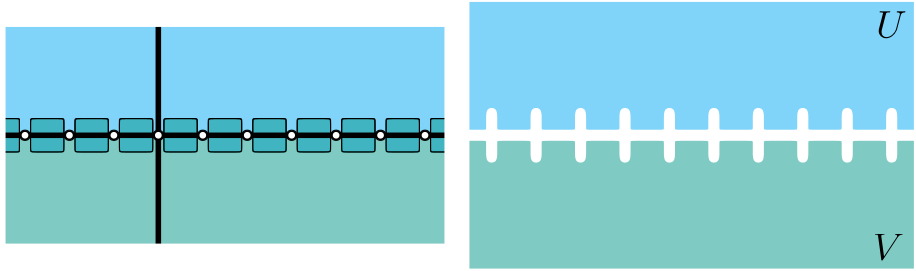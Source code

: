 <?xml version="1.0"?>
<!DOCTYPE ipe SYSTEM "ipe.dtd">
<ipe version="70218" creator="Ipe 7.2.28">
<info created="D:20130508105557" modified="D:20240327093218"/>
<ipestyle name="tungsteno">
<symbol name="arrow/arc(spx)">
<path stroke="sym-stroke" fill="sym-stroke" pen="sym-pen">
0 0 m
-1 0.333 l
-1 -0.333 l
h
</path>
</symbol>
<symbol name="arrow/farc(spx)">
<path stroke="sym-stroke" fill="white" pen="sym-pen">
0 0 m
-1 0.333 l
-1 -0.333 l
h
</path>
</symbol>
<symbol name="arrow/ptarc(spx)">
<path stroke="sym-stroke" fill="sym-stroke" pen="sym-pen">
0 0 m
-1 0.333 l
-0.8 0 l
-1 -0.333 l
h
</path>
</symbol>
<symbol name="arrow/fptarc(spx)">
<path stroke="sym-stroke" fill="white" pen="sym-pen">
0 0 m
-1 0.333 l
-0.8 0 l
-1 -0.333 l
h
</path>
</symbol>
<symbol name="mark/circle(sx)" transformations="translations">
<path fill="sym-stroke">
0.6 0 0 0.6 0 0 e
0.4 0 0 0.4 0 0 e
</path>
</symbol>
<symbol name="mark/disk(sx)" transformations="translations">
<path fill="sym-stroke">
0.6 0 0 0.6 0 0 e
</path>
</symbol>
<symbol name="mark/fdisk(sfx)" transformations="translations">
<group>
<path fill="sym-fill">
0.5 0 0 0.5 0 0 e
</path>
<path fill="sym-stroke" fillrule="eofill">
0.6 0 0 0.6 0 0 e
0.4 0 0 0.4 0 0 e
</path>
</group>
</symbol>
<symbol name="mark/box(sx)" transformations="translations">
<path fill="sym-stroke" fillrule="eofill">
-0.6 -0.6 m
0.6 -0.6 l
0.6 0.6 l
-0.6 0.6 l
h
-0.4 -0.4 m
0.4 -0.4 l
0.4 0.4 l
-0.4 0.4 l
h
</path>
</symbol>
<symbol name="mark/square(sx)" transformations="translations">
<path fill="sym-stroke">
-0.6 -0.6 m
0.6 -0.6 l
0.6 0.6 l
-0.6 0.6 l
h
</path>
</symbol>
<symbol name="mark/fsquare(sfx)" transformations="translations">
<group>
<path fill="sym-fill">
-0.5 -0.5 m
0.5 -0.5 l
0.5 0.5 l
-0.5 0.5 l
h
</path>
<path fill="sym-stroke" fillrule="eofill">
-0.6 -0.6 m
0.6 -0.6 l
0.6 0.6 l
-0.6 0.6 l
h
-0.4 -0.4 m
0.4 -0.4 l
0.4 0.4 l
-0.4 0.4 l
h
</path>
</group>
</symbol>
<symbol name="mark/cross(sx)" transformations="translations">
<group>
<path fill="sym-stroke">
-0.43 -0.57 m
0.57 0.43 l
0.43 0.57 l
-0.57 -0.43 l
h
</path>
<path fill="sym-stroke">
-0.43 0.57 m
0.57 -0.43 l
0.43 -0.57 l
-0.57 0.43 l
h
</path>
</group>
</symbol>
<symbol name="arrow/fnormal(spx)">
<path stroke="sym-stroke" fill="white" pen="sym-pen">
0 0 m
-1 0.333 l
-1 -0.333 l
h
</path>
</symbol>
<symbol name="arrow/pointed(spx)">
<path stroke="sym-stroke" fill="sym-stroke" pen="sym-pen">
0 0 m
-1 0.333 l
-0.8 0 l
-1 -0.333 l
h
</path>
</symbol>
<symbol name="arrow/fpointed(spx)">
<path stroke="sym-stroke" fill="white" pen="sym-pen">
0 0 m
-1 0.333 l
-0.8 0 l
-1 -0.333 l
h
</path>
</symbol>
<symbol name="arrow/linear(spx)">
<path stroke="sym-stroke" pen="sym-pen">
-1 0.333 m
0 0 l
-1 -0.333 l
</path>
</symbol>
<symbol name="arrow/fdouble(spx)">
<path stroke="sym-stroke" fill="white" pen="sym-pen">
0 0 m
-1 0.333 l
-1 -0.333 l
h
-1 0 m
-2 0.333 l
-2 -0.333 l
h
</path>
</symbol>
<symbol name="arrow/double(spx)">
<path stroke="sym-stroke" fill="sym-stroke" pen="sym-pen">
0 0 m
-1 0.333 l
-1 -0.333 l
h
-1 0 m
-2 0.333 l
-2 -0.333 l
h
</path>
</symbol>
<symbol name="arrow/mid-normal(spx)">
<path stroke="sym-stroke" fill="sym-stroke" pen="sym-pen">
0.5 0 m
-0.5 0.333 l
-0.5 -0.333 l
h
</path>
</symbol>
<symbol name="arrow/mid-fnormal(spx)">
<path stroke="sym-stroke" fill="white" pen="sym-pen">
0.5 0 m
-0.5 0.333 l
-0.5 -0.333 l
h
</path>
</symbol>
<symbol name="arrow/mid-pointed(spx)">
<path stroke="sym-stroke" fill="sym-stroke" pen="sym-pen">
0.5 0 m
-0.5 0.333 l
-0.3 0 l
-0.5 -0.333 l
h
</path>
</symbol>
<symbol name="arrow/mid-fpointed(spx)">
<path stroke="sym-stroke" fill="white" pen="sym-pen">
0.5 0 m
-0.5 0.333 l
-0.3 0 l
-0.5 -0.333 l
h
</path>
</symbol>
<symbol name="arrow/mid-double(spx)">
<path stroke="sym-stroke" fill="sym-stroke" pen="sym-pen">
1 0 m
0 0.333 l
0 -0.333 l
h
0 0 m
-1 0.333 l
-1 -0.333 l
h
</path>
</symbol>
<symbol name="arrow/mid-fdouble(spx)">
<path stroke="sym-stroke" fill="white" pen="sym-pen">
1 0 m
0 0.333 l
0 -0.333 l
h
0 0 m
-1 0.333 l
-1 -0.333 l
h
</path>
</symbol>
<anglesize name="22.5 deg" value="22.5"/>
<anglesize name="30 deg" value="30"/>
<anglesize name="45 deg" value="45"/>
<anglesize name="60 deg" value="60"/>
<anglesize name="90 deg" value="90"/>
<arrowsize name="large" value="10"/>
<arrowsize name="small" value="5"/>
<arrowsize name="tiny" value="3"/>
<color name="amber100" value="1 0.925 0.702"/>
<color name="amber200" value="1 0.878 0.51"/>
<color name="amber300" value="1 0.835 0.31"/>
<color name="amber400" value="1 0.792 0.157"/>
<color name="amber500" value="1 0.757 0.027"/>
<color name="amber600" value="1 0.702 0"/>
<color name="amber700" value="1 0.627 0"/>
<color name="amber800" value="1 0.561 0"/>
<color name="amber900" value="1 0.435 0"/>
<color name="blue100" value="0.733 0.871 0.984"/>
<color name="blue200" value="0.565 0.792 0.976"/>
<color name="blue300" value="0.392 0.71 0.965"/>
<color name="blue400" value="0.259 0.647 0.961"/>
<color name="blue500" value="0.129 0.588 0.953"/>
<color name="blue600" value="0.118 0.533 0.898"/>
<color name="blue700" value="0.098 0.463 0.824"/>
<color name="blue800" value="0.082 0.396 0.753"/>
<color name="blue900" value="0.051 0.278 0.631"/>
<color name="bluegray100" value="0.812 0.847 0.863"/>
<color name="bluegray200" value="0.69 0.745 0.773"/>
<color name="bluegray300" value="0.565 0.643 0.682"/>
<color name="bluegray400" value="0.471 0.565 0.612"/>
<color name="bluegray500" value="0.376 0.49 0.545"/>
<color name="bluegray600" value="0.329 0.431 0.478"/>
<color name="bluegray700" value="0.271 0.353 0.392"/>
<color name="bluegray800" value="0.216 0.278 0.31"/>
<color name="bluegray900" value="0.149 0.196 0.22"/>
<color name="brown100" value="0.843 0.8 0.784"/>
<color name="brown200" value="0.737 0.667 0.643"/>
<color name="brown300" value="0.631 0.533 0.498"/>
<color name="brown400" value="0.553 0.431 0.388"/>
<color name="brown500" value="0.475 0.333 0.282"/>
<color name="brown600" value="0.427 0.298 0.255"/>
<color name="brown700" value="0.365 0.251 0.216"/>
<color name="brown800" value="0.306 0.204 0.18"/>
<color name="brown900" value="0.243 0.153 0.137"/>
<color name="cyan100" value="0.698 0.922 0.949"/>
<color name="cyan200" value="0.502 0.871 0.918"/>
<color name="cyan300" value="0.302 0.816 0.882"/>
<color name="cyan400" value="0.149 0.776 0.855"/>
<color name="cyan500" value="0 0.737 0.831"/>
<color name="cyan600" value="0 0.675 0.757"/>
<color name="cyan700" value="0 0.592 0.655"/>
<color name="cyan800" value="0 0.514 0.561"/>
<color name="cyan900" value="0 0.376 0.392"/>
<color name="deeporange100" value="1 0.8 0.737"/>
<color name="deeporange200" value="1 0.671 0.569"/>
<color name="deeporange300" value="1 0.541 0.396"/>
<color name="deeporange400" value="1 0.439 0.263"/>
<color name="deeporange500" value="1 0.341 0.133"/>
<color name="deeporange600" value="0.957 0.318 0.118"/>
<color name="deeporange700" value="0.902 0.29 0.098"/>
<color name="deeporange800" value="0.847 0.263 0.082"/>
<color name="deeporange900" value="0.749 0.212 0.047"/>
<color name="deeppurple100" value="0.82 0.769 0.914"/>
<color name="deeppurple200" value="0.702 0.616 0.859"/>
<color name="deeppurple300" value="0.584 0.459 0.804"/>
<color name="deeppurple400" value="0.494 0.341 0.761"/>
<color name="deeppurple500" value="0.404 0.227 0.718"/>
<color name="deeppurple600" value="0.369 0.208 0.694"/>
<color name="deeppurple700" value="0.318 0.176 0.659"/>
<color name="deeppurple800" value="0.271 0.153 0.627"/>
<color name="deeppurple900" value="0.192 0.106 0.573"/>
<color name="gray100" value="0.961"/>
<color name="gray200" value="0.933"/>
<color name="gray300" value="0.878"/>
<color name="gray400" value="0.741"/>
<color name="gray500" value="0.62"/>
<color name="gray600" value="0.459"/>
<color name="gray700" value="0.38"/>
<color name="gray800" value="0.259"/>
<color name="gray900" value="0.129"/>
<color name="green100" value="0.784 0.902 0.788"/>
<color name="green200" value="0.647 0.839 0.655"/>
<color name="green300" value="0.506 0.78 0.518"/>
<color name="green400" value="0.4 0.733 0.416"/>
<color name="green500" value="0.298 0.686 0.314"/>
<color name="green600" value="0.263 0.627 0.278"/>
<color name="green700" value="0.22 0.557 0.235"/>
<color name="green800" value="0.18 0.49 0.196"/>
<color name="green900" value="0.106 0.369 0.125"/>
<color name="indigo100" value="0.773 0.792 0.914"/>
<color name="indigo200" value="0.624 0.659 0.855"/>
<color name="indigo300" value="0.475 0.525 0.796"/>
<color name="indigo400" value="0.361 0.42 0.753"/>
<color name="indigo500" value="0.247 0.318 0.71"/>
<color name="indigo600" value="0.224 0.286 0.671"/>
<color name="indigo700" value="0.188 0.247 0.624"/>
<color name="indigo800" value="0.157 0.208 0.576"/>
<color name="indigo900" value="0.102 0.137 0.494"/>
<color name="lightblue100" value="0.702 0.898 0.988"/>
<color name="lightblue200" value="0.506 0.831 0.98"/>
<color name="lightblue300" value="0.31 0.765 0.969"/>
<color name="lightblue400" value="0.161 0.714 0.965"/>
<color name="lightblue500" value="0.012 0.663 0.957"/>
<color name="lightblue600" value="0.012 0.608 0.898"/>
<color name="lightblue700" value="0.008 0.533 0.82"/>
<color name="lightblue800" value="0.008 0.467 0.741"/>
<color name="lightblue900" value="0.004 0.341 0.608"/>
<color name="lightgreen100" value="0.863 0.929 0.784"/>
<color name="lightgreen200" value="0.773 0.882 0.647"/>
<color name="lightgreen300" value="0.682 0.835 0.506"/>
<color name="lightgreen400" value="0.612 0.8 0.396"/>
<color name="lightgreen500" value="0.545 0.765 0.29"/>
<color name="lightgreen600" value="0.486 0.702 0.259"/>
<color name="lightgreen700" value="0.408 0.624 0.22"/>
<color name="lightgreen800" value="0.333 0.545 0.184"/>
<color name="lightgreen900" value="0.2 0.412 0.118"/>
<color name="lime100" value="0.941 0.957 0.765"/>
<color name="lime200" value="0.902 0.933 0.612"/>
<color name="lime300" value="0.863 0.906 0.459"/>
<color name="lime400" value="0.831 0.882 0.341"/>
<color name="lime500" value="0.804 0.863 0.224"/>
<color name="lime600" value="0.753 0.792 0.2"/>
<color name="lime700" value="0.686 0.706 0.169"/>
<color name="lime800" value="0.62 0.616 0.141"/>
<color name="lime900" value="0.51 0.467 0.09"/>
<color name="orange100" value="1 0.878 0.698"/>
<color name="orange200" value="1 0.8 0.502"/>
<color name="orange300" value="1 0.718 0.302"/>
<color name="orange400" value="1 0.655 0.149"/>
<color name="orange500" value="1 0.596 0"/>
<color name="orange600" value="0.984 0.549 0"/>
<color name="orange700" value="0.961 0.486 0"/>
<color name="orange800" value="0.937 0.424 0"/>
<color name="orange900" value="0.902 0.318 0"/>
<color name="pink100" value="0.973 0.733 0.816"/>
<color name="pink200" value="0.957 0.561 0.694"/>
<color name="pink300" value="0.941 0.384 0.573"/>
<color name="pink400" value="0.925 0.251 0.478"/>
<color name="pink500" value="0.914 0.118 0.388"/>
<color name="pink600" value="0.847 0.106 0.376"/>
<color name="pink700" value="0.761 0.094 0.357"/>
<color name="pink800" value="0.678 0.078 0.341"/>
<color name="pink900" value="0.533 0.055 0.31"/>
<color name="purple100" value="0.882 0.745 0.906"/>
<color name="purple200" value="0.808 0.576 0.847"/>
<color name="purple300" value="0.729 0.408 0.784"/>
<color name="purple400" value="0.671 0.278 0.737"/>
<color name="purple500" value="0.612 0.153 0.69"/>
<color name="purple600" value="0.557 0.141 0.667"/>
<color name="purple700" value="0.482 0.122 0.635"/>
<color name="purple800" value="0.416 0.106 0.604"/>
<color name="purple900" value="0.29 0.078 0.549"/>
<color name="red100" value="1 0.804 0.824"/>
<color name="red200" value="0.937 0.604 0.604"/>
<color name="red300" value="0.898 0.451 0.451"/>
<color name="red400" value="0.937 0.325 0.314"/>
<color name="red500" value="0.957 0.263 0.212"/>
<color name="red600" value="0.898 0.224 0.208"/>
<color name="red700" value="0.827 0.184 0.184"/>
<color name="red800" value="0.776 0.157 0.157"/>
<color name="red900" value="0.718 0.11 0.11"/>
<color name="teal100" value="0.698 0.875 0.859"/>
<color name="teal200" value="0.502 0.796 0.769"/>
<color name="teal300" value="0.302 0.714 0.675"/>
<color name="teal400" value="0.149 0.651 0.604"/>
<color name="teal500" value="0 0.588 0.533"/>
<color name="teal600" value="0 0.537 0.482"/>
<color name="teal700" value="0 0.475 0.42"/>
<color name="teal800" value="0 0.412 0.361"/>
<color name="teal900" value="0 0.302 0.251"/>
<color name="yellow100" value="1 0.976 0.769"/>
<color name="yellow200" value="1 0.961 0.616"/>
<color name="yellow300" value="1 0.945 0.463"/>
<color name="yellow400" value="1 0.933 0.345"/>
<color name="yellow500" value="1 0.922 0.231"/>
<color name="yellow600" value="0.992 0.847 0.208"/>
<color name="yellow700" value="0.984 0.753 0.176"/>
<color name="yellow800" value="0.976 0.659 0.145"/>
<color name="yellow900" value="0.961 0.498 0.09"/>
<dashstyle name="dash dot dotted" value="[4 2 1 2 1 2] 0"/>
<dashstyle name="dash dotted" value="[4 2 1 2] 0"/>
<dashstyle name="dashed" value="[4] 0"/>
<dashstyle name="dotted" value="[1 3] 0"/>
<dashstyle name="large dashed" value="[12] 0"/>
<dashstyle name="large dotted" value="[2 4] 0"/>
<dashstyle name="medium dashed" value="[8] 0"/>
<gridsize name="10 pts (~3.5 mm)" value="10"/>
<gridsize name="14 pts (~5 mm)" value="14"/>
<gridsize name="16 pts (~6 mm)" value="16"/>
<gridsize name="20 pts (~7 mm)" value="20"/>
<gridsize name="28 pts (~10 mm)" value="28"/>
<gridsize name="32 pts (~12 mm)" value="32"/>
<gridsize name="4 pts" value="4"/>
<gridsize name="56 pts (~20 mm)" value="56"/>
<gridsize name="8 pts (~3 mm)" value="8"/>
<opacity name="10%" value="0.1"/>
<opacity name="20%" value="0.2"/>
<opacity name="30%" value="0.3"/>
<opacity name="40%" value="0.4"/>
<opacity name="50%" value="0.5"/>
<opacity name="60%" value="0.6"/>
<opacity name="70%" value="0.7"/>
<opacity name="80%" value="0.8"/>
<opacity name="90%" value="0.9"/>
<pen name="fat" value="1.2"/>
<pen name="heavier" value="0.8"/>
<pen name="ultrafat" value="2"/>
<symbolsize name="large" value="5"/>
<symbolsize name="small" value="2"/>
<symbolsize name="tiny" value="1.1"/>
<textsize name="Huge" value="\Huge"/>
<textsize name="LARGE" value="\LARGE"/>
<textsize name="Large" value="\Large"/>
<textsize name="footnote" value="\footnotesize"/>
<textsize name="huge" value="\huge"/>
<textsize name="large" value="\large"/>
<textsize name="script" value="\scriptsize"/>
<textsize name="small" value="\small"/>
<textsize name="tiny" value="\tiny"/>
<textstyle name="center" begin="\begin{center}" end="\end{center}"/>
<textstyle name="item" begin="\begin{itemize}\item{}" end="\end{itemize}"/>
<textstyle name="itemize" begin="\begin{itemize}" end="\end{itemize}"/>
<tiling name="falling" angle="-60" step="4" width="1"/>
<tiling name="rising" angle="30" step="4" width="1"/>
</ipestyle>
<page>
<layer name="alpha"/>
<view layers="alpha" active="alpha"/>
<path layer="alpha" stroke="black" fill="lightblue500" opacity="50%" stroke-opacity="opaque">
74 636
74 636
74 636
80 636
80 636
80 640
80 644
84 644
84 640
84 636
84 636
96 636
96 636
96 640
96 644
100 644
100 640
100 636
100 636
112 636
112 636
112 640
112 644
116 644
116 640
116 636
116 636
128 636
128 636
128 640
128 644
132 644
132 640
132 636
132 636
144 636
144 636
144 640
144 644
148 644
148 640
148 636
148 636
160 636
160 636
160 640
160 644
164 644
164 640
164 636
164 636
176 636
176 636
176 640
176 644
180 644
180 640
180 636
180 636
192 636
192 636
192 640
192 644
196 644
196 640
196 636
196 636
208 636
208 636
208 640
208 644
212 644
212 640
212 636
212 636
224 636
224 636
224 640
224 644
228 644
228 640
228 636
228 636
234 636
234 636
234 636
234 682
234 682
234 682
74 682
74 682
74 682 u
</path>
<path stroke="black" fill="teal500" opacity="50%" stroke-opacity="opaque">
234 648
234 648
234 648
228 648
228 648
228 644
228 640
224 640
224 644
224 648
224 648
212 648
212 648
212 644
212 640
208 640
208 644
208 648
208 648
196 648
196 648
196 644
196 640
192 640
192 644
192 648
192 648
180 648
180 648
180 644
180 640
176 640
176 644
176 648
176 648
164 648
164 648
164 644
164 640
160 640
160 644
160 648
160 648
148 648
148 648
148 644
148 640
144 640
144 644
144 648
144 648
132 648
132 648
132 644
132 640
128 640
128 644
128 648
128 648
116 648
116 648
116 644
116 640
112 640
112 644
112 648
112 648
100 648
100 648
100 644
100 640
96 640
96 644
96 648
96 648
84 648
84 648
84 644
84 640
80 640
80 644
80 648
80 648
74 648
74 648
74 648
74 602
74 602
74 602
234 602
234 602
234 602 u
</path>
<path matrix="1 0 0 1 2 2" stroke="black" pen="ultrafat">
128 680 m
128 600 l
</path>
<path stroke="black">
84 648
84 648
96 648
96 648
96 636
96 636
84 636
84 636 u
</path>
<path matrix="1 0 0 1 16 0" stroke="black">
84 648
84 648
96 648
96 648
96 636
96 636
84 636
84 636 u
</path>
<path matrix="1 0 0 1 32 0" stroke="black">
84 648
84 648
96 648
96 648
96 636
96 636
84 636
84 636 u
</path>
<path matrix="1 0 0 1 48 0" stroke="black">
84 648
84 648
96 648
96 648
96 636
96 636
84 636
84 636 u
</path>
<path matrix="1 0 0 1 64 0" stroke="black">
84 648
84 648
96 648
96 648
96 636
96 636
84 636
84 636 u
</path>
<path matrix="1 0 0 1 80 0" stroke="black">
84 648
84 648
96 648
96 648
96 636
96 636
84 636
84 636 u
</path>
<path matrix="1 0 0 1 96 0" stroke="black">
84 648
84 648
96 648
96 648
96 636
96 636
84 636
84 636 u
</path>
<path matrix="1 0 0 1 112 0" stroke="black">
84 648
84 648
96 648
96 648
96 636
96 636
84 636
84 636 u
</path>
<path matrix="1 0 0 1 128 0" stroke="black">
84 648
84 648
96 648
96 648
96 636
96 636
84 636
84 636 u
</path>
<path stroke="black">
74 648
74 648
74 648
80 648
80 648
80 636
80 636
74 636
74 636
74 636 u
</path>
<path stroke="black">
234 648
234 648
234 648
228 648
228 648
228 636
228 636
234 636
234 636
234 636 u
</path>
<path matrix="1 0 0 1 2 2" stroke="black" pen="ultrafat">
72 640 m
232 640 l
</path>
<use matrix="1 0 0 1 2 2" name="mark/fdisk(sfx)" pos="128 640" size="normal" stroke="black" fill="white"/>
<use matrix="1 0 0 1 2 2" name="mark/fdisk(sfx)" pos="144 640" size="normal" stroke="black" fill="white"/>
<use matrix="1 0 0 1 2 2" name="mark/fdisk(sfx)" pos="160 640" size="normal" stroke="black" fill="white"/>
<use matrix="1 0 0 1 2 2" name="mark/fdisk(sfx)" pos="176 640" size="normal" stroke="black" fill="white"/>
<use matrix="1 0 0 1 2 2" name="mark/fdisk(sfx)" pos="192 640" size="normal" stroke="black" fill="white"/>
<use matrix="1 0 0 1 2 2" name="mark/fdisk(sfx)" pos="208 640" size="normal" stroke="black" fill="white"/>
<use matrix="1 0 0 1 2 2" name="mark/fdisk(sfx)" pos="224 640" size="normal" stroke="black" fill="white"/>
<use matrix="1 0 0 1 2 2" name="mark/fdisk(sfx)" pos="112 640" size="normal" stroke="black" fill="white"/>
<use matrix="1 0 0 1 2 2" name="mark/fdisk(sfx)" pos="96 640" size="normal" stroke="black" fill="white"/>
<use matrix="1 0 0 1 2 2" name="mark/fdisk(sfx)" pos="80 640" size="normal" stroke="black" fill="white"/>
<path matrix="1 0 0 1 168 8" fill="lightblue500" opacity="50%" stroke-opacity="opaque">
74 636
74 636
74 636
80 636
80 636
80 640
80 644
84 644
84 640
84 636
84 636
96 636
96 636
96 640
96 644
100 644
100 640
100 636
100 636
112 636
112 636
112 640
112 644
116 644
116 640
116 636
116 636
128 636
128 636
128 640
128 644
132 644
132 640
132 636
132 636
144 636
144 636
144 640
144 644
148 644
148 640
148 636
148 636
160 636
160 636
160 640
160 644
164 644
164 640
164 636
164 636
176 636
176 636
176 640
176 644
180 644
180 640
180 636
180 636
192 636
192 636
192 640
192 644
196 644
196 640
196 636
196 636
208 636
208 636
208 640
208 644
212 644
212 640
212 636
212 636
224 636
224 636
224 640
224 644
228 644
228 640
228 636
228 636
234 636
234 636
234 636
234 682
234 682
234 682
74 682
74 682
74 682 u
</path>
<path matrix="1 0 0 1 168 -8" fill="teal500" opacity="50%" stroke-opacity="opaque">
234 648
234 648
234 648
228 648
228 648
228 644
228 640
224 640
224 644
224 648
224 648
212 648
212 648
212 644
212 640
208 640
208 644
208 648
208 648
196 648
196 648
196 644
196 640
192 640
192 644
192 648
192 648
180 648
180 648
180 644
180 640
176 640
176 644
176 648
176 648
164 648
164 648
164 644
164 640
160 640
160 644
160 648
160 648
148 648
148 648
148 644
148 640
144 640
144 644
144 648
144 648
132 648
132 648
132 644
132 640
128 640
128 644
128 648
128 648
116 648
116 648
116 644
116 640
112 640
112 644
112 648
112 648
100 648
100 648
100 644
100 640
96 640
96 644
96 648
96 648
84 648
84 648
84 644
84 640
80 640
80 644
80 648
80 648
74 648
74 648
74 648
74 602
74 602
74 602
234 602
234 602
234 602 u
</path>
<text matrix="1 0 0 1 -3.6345 -3.02875" transformations="translations" pos="392 680" stroke="black" type="label" width="11.039" height="9.803" depth="0" valign="baseline" size="Large" style="math">U</text>
<text matrix="1 0 0 1 -4.846 -3.09137" transformations="translations" pos="392 600" stroke="black" type="label" width="11.311" height="9.803" depth="0" valign="baseline" size="Large" style="math">V</text>
<path matrix="1 0 0 1 2 2" stroke="white" pen="ultrafat">
72 680 m
72 600 l
232 600 l
232 680 l
h
</path>
</page>
</ipe>
